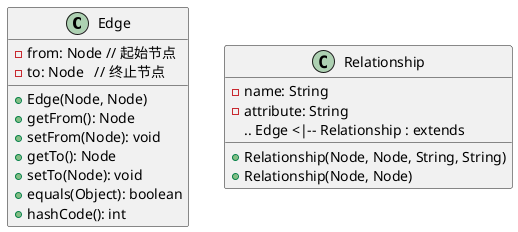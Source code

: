 @startuml
class Edge {
  -from: Node // 起始节点
  -to: Node   // 终止节点
  +Edge(Node, Node)
  +getFrom(): Node
  +setFrom(Node): void
  +getTo(): Node
  +setTo(Node): void
  +equals(Object): boolean
  +hashCode(): int
}

class Relationship {
  -name: String
  -attribute: String
  +Relationship(Node, Node, String, String)
  +Relationship(Node, Node)
  .. Edge <|-- Relationship : extends
}

@enduml